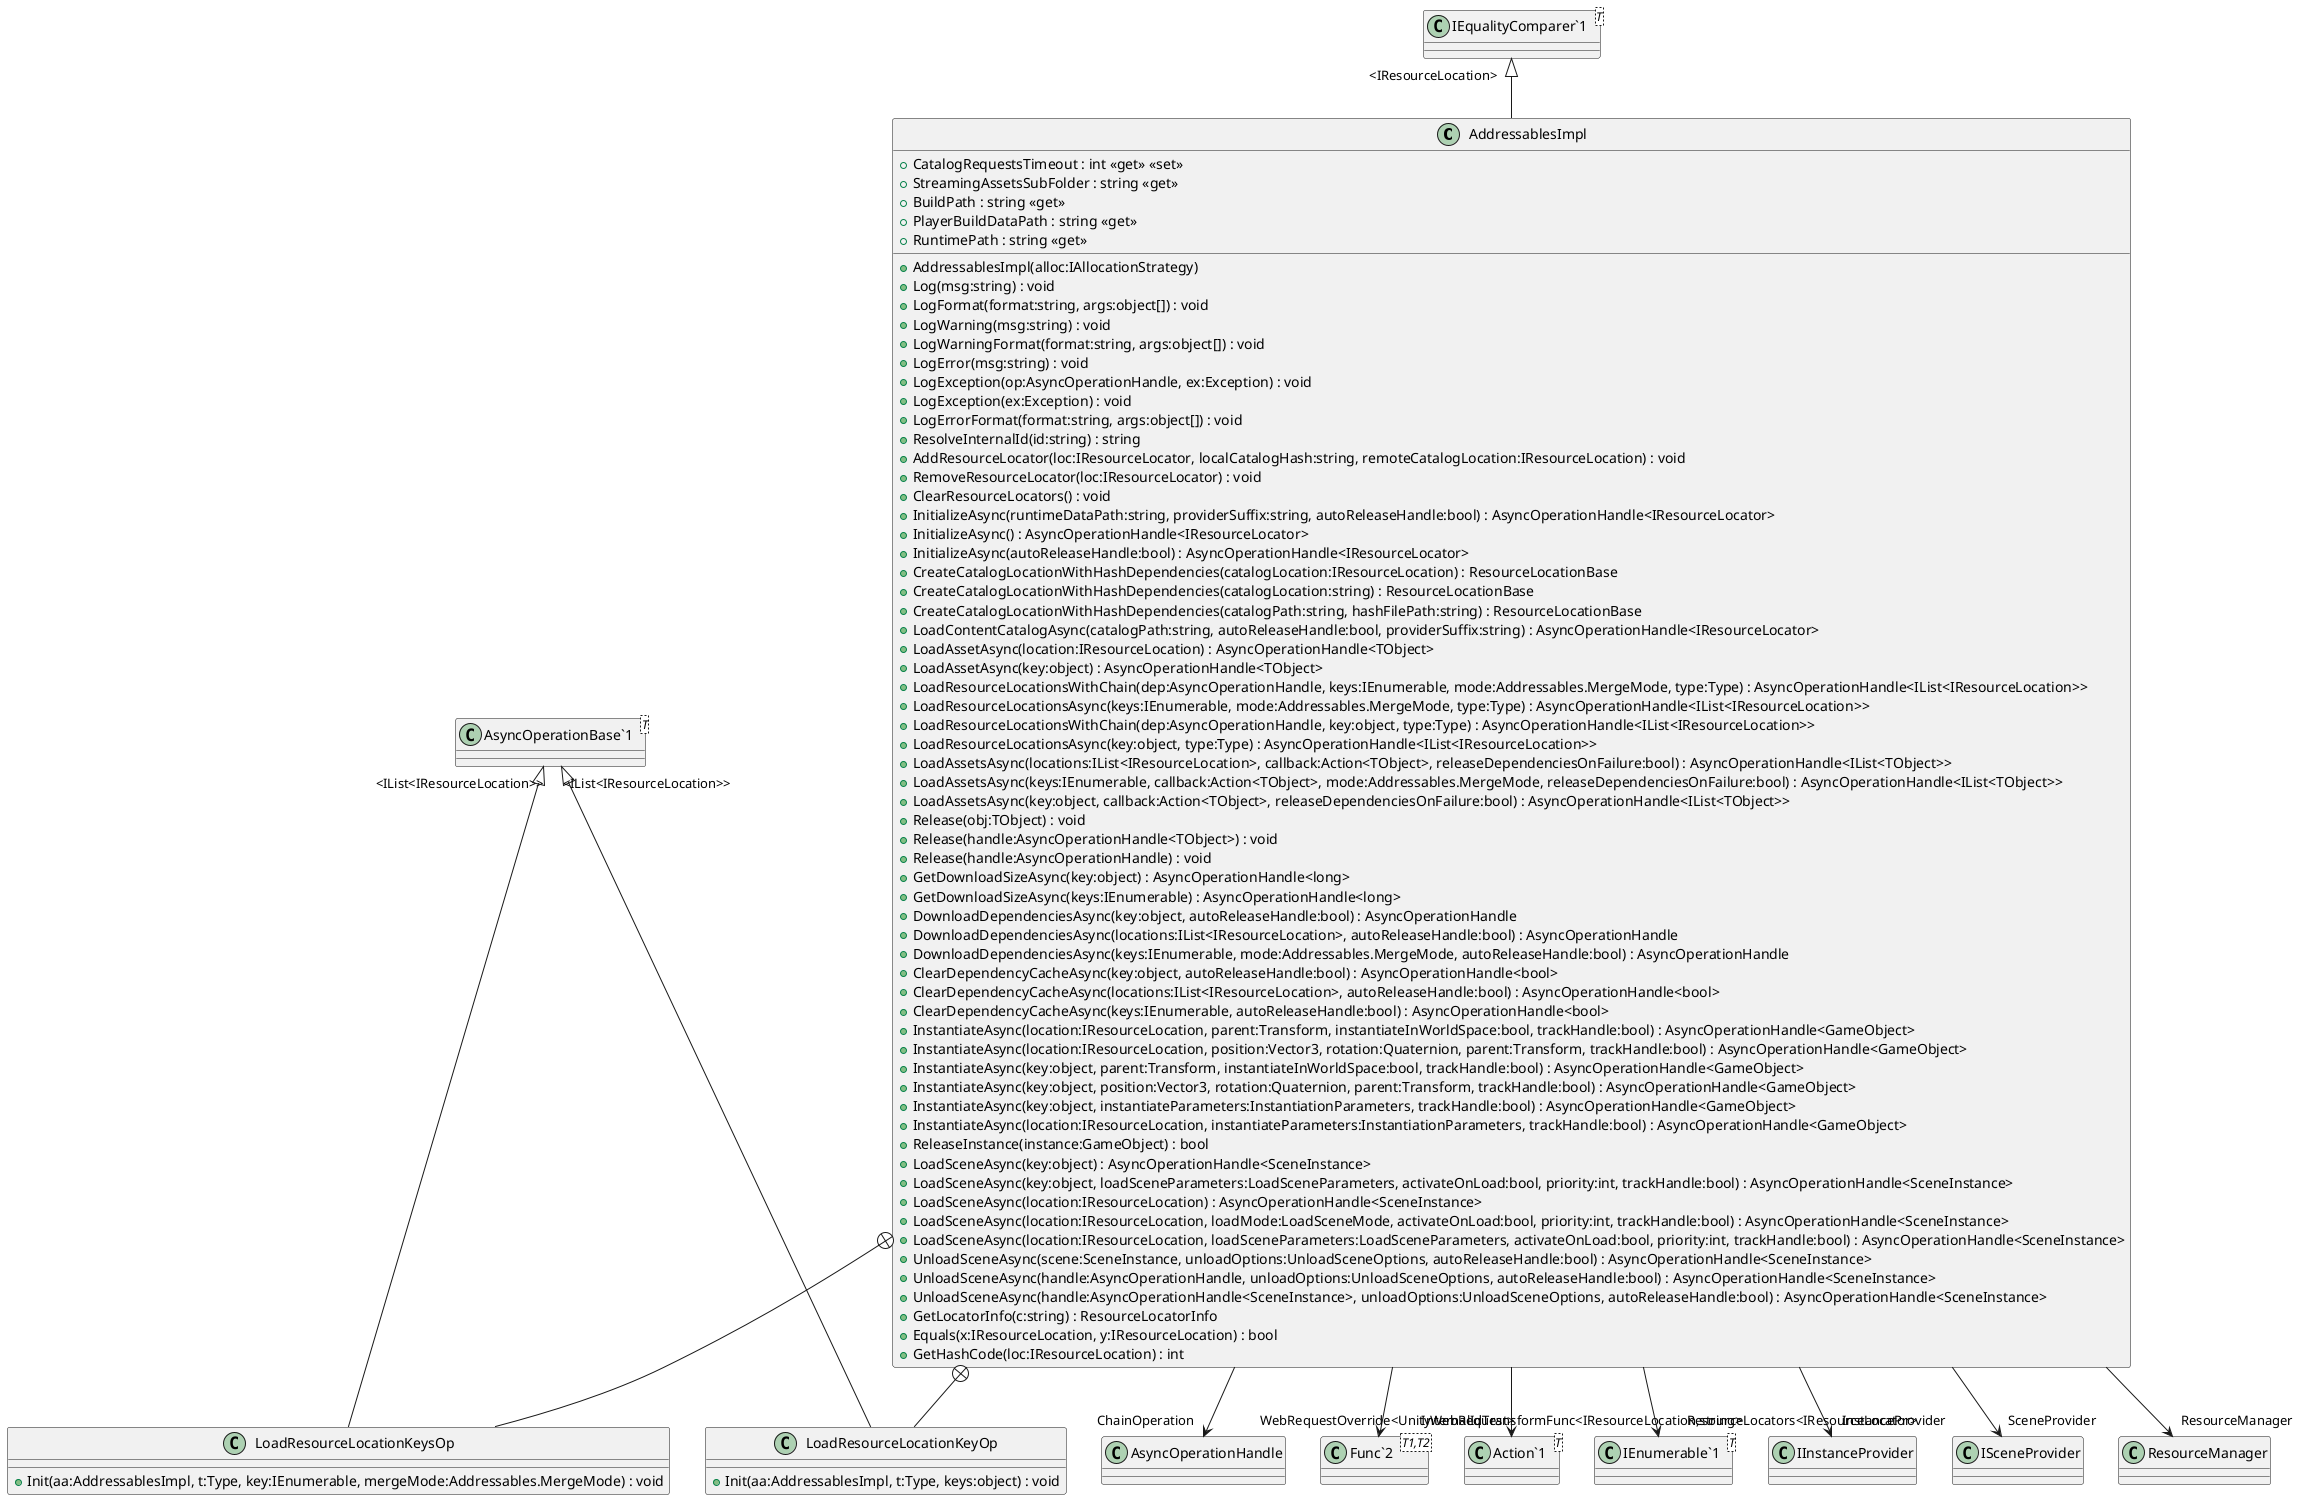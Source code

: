 @startuml
class AddressablesImpl {
    + CatalogRequestsTimeout : int <<get>> <<set>>
    + AddressablesImpl(alloc:IAllocationStrategy)
    + StreamingAssetsSubFolder : string <<get>>
    + BuildPath : string <<get>>
    + PlayerBuildDataPath : string <<get>>
    + RuntimePath : string <<get>>
    + Log(msg:string) : void
    + LogFormat(format:string, args:object[]) : void
    + LogWarning(msg:string) : void
    + LogWarningFormat(format:string, args:object[]) : void
    + LogError(msg:string) : void
    + LogException(op:AsyncOperationHandle, ex:Exception) : void
    + LogException(ex:Exception) : void
    + LogErrorFormat(format:string, args:object[]) : void
    + ResolveInternalId(id:string) : string
    + AddResourceLocator(loc:IResourceLocator, localCatalogHash:string, remoteCatalogLocation:IResourceLocation) : void
    + RemoveResourceLocator(loc:IResourceLocator) : void
    + ClearResourceLocators() : void
    + InitializeAsync(runtimeDataPath:string, providerSuffix:string, autoReleaseHandle:bool) : AsyncOperationHandle<IResourceLocator>
    + InitializeAsync() : AsyncOperationHandle<IResourceLocator>
    + InitializeAsync(autoReleaseHandle:bool) : AsyncOperationHandle<IResourceLocator>
    + CreateCatalogLocationWithHashDependencies(catalogLocation:IResourceLocation) : ResourceLocationBase
    + CreateCatalogLocationWithHashDependencies(catalogLocation:string) : ResourceLocationBase
    + CreateCatalogLocationWithHashDependencies(catalogPath:string, hashFilePath:string) : ResourceLocationBase
    + LoadContentCatalogAsync(catalogPath:string, autoReleaseHandle:bool, providerSuffix:string) : AsyncOperationHandle<IResourceLocator>
    + LoadAssetAsync(location:IResourceLocation) : AsyncOperationHandle<TObject>
    + LoadAssetAsync(key:object) : AsyncOperationHandle<TObject>
    + LoadResourceLocationsWithChain(dep:AsyncOperationHandle, keys:IEnumerable, mode:Addressables.MergeMode, type:Type) : AsyncOperationHandle<IList<IResourceLocation>>
    + LoadResourceLocationsAsync(keys:IEnumerable, mode:Addressables.MergeMode, type:Type) : AsyncOperationHandle<IList<IResourceLocation>>
    + LoadResourceLocationsWithChain(dep:AsyncOperationHandle, key:object, type:Type) : AsyncOperationHandle<IList<IResourceLocation>>
    + LoadResourceLocationsAsync(key:object, type:Type) : AsyncOperationHandle<IList<IResourceLocation>>
    + LoadAssetsAsync(locations:IList<IResourceLocation>, callback:Action<TObject>, releaseDependenciesOnFailure:bool) : AsyncOperationHandle<IList<TObject>>
    + LoadAssetsAsync(keys:IEnumerable, callback:Action<TObject>, mode:Addressables.MergeMode, releaseDependenciesOnFailure:bool) : AsyncOperationHandle<IList<TObject>>
    + LoadAssetsAsync(key:object, callback:Action<TObject>, releaseDependenciesOnFailure:bool) : AsyncOperationHandle<IList<TObject>>
    + Release(obj:TObject) : void
    + Release(handle:AsyncOperationHandle<TObject>) : void
    + Release(handle:AsyncOperationHandle) : void
    + GetDownloadSizeAsync(key:object) : AsyncOperationHandle<long>
    + GetDownloadSizeAsync(keys:IEnumerable) : AsyncOperationHandle<long>
    + DownloadDependenciesAsync(key:object, autoReleaseHandle:bool) : AsyncOperationHandle
    + DownloadDependenciesAsync(locations:IList<IResourceLocation>, autoReleaseHandle:bool) : AsyncOperationHandle
    + DownloadDependenciesAsync(keys:IEnumerable, mode:Addressables.MergeMode, autoReleaseHandle:bool) : AsyncOperationHandle
    + ClearDependencyCacheAsync(key:object, autoReleaseHandle:bool) : AsyncOperationHandle<bool>
    + ClearDependencyCacheAsync(locations:IList<IResourceLocation>, autoReleaseHandle:bool) : AsyncOperationHandle<bool>
    + ClearDependencyCacheAsync(keys:IEnumerable, autoReleaseHandle:bool) : AsyncOperationHandle<bool>
    + InstantiateAsync(location:IResourceLocation, parent:Transform, instantiateInWorldSpace:bool, trackHandle:bool) : AsyncOperationHandle<GameObject>
    + InstantiateAsync(location:IResourceLocation, position:Vector3, rotation:Quaternion, parent:Transform, trackHandle:bool) : AsyncOperationHandle<GameObject>
    + InstantiateAsync(key:object, parent:Transform, instantiateInWorldSpace:bool, trackHandle:bool) : AsyncOperationHandle<GameObject>
    + InstantiateAsync(key:object, position:Vector3, rotation:Quaternion, parent:Transform, trackHandle:bool) : AsyncOperationHandle<GameObject>
    + InstantiateAsync(key:object, instantiateParameters:InstantiationParameters, trackHandle:bool) : AsyncOperationHandle<GameObject>
    + InstantiateAsync(location:IResourceLocation, instantiateParameters:InstantiationParameters, trackHandle:bool) : AsyncOperationHandle<GameObject>
    + ReleaseInstance(instance:GameObject) : bool
    + LoadSceneAsync(key:object) : AsyncOperationHandle<SceneInstance>
    + LoadSceneAsync(key:object, loadSceneParameters:LoadSceneParameters, activateOnLoad:bool, priority:int, trackHandle:bool) : AsyncOperationHandle<SceneInstance>
    + LoadSceneAsync(location:IResourceLocation) : AsyncOperationHandle<SceneInstance>
    + LoadSceneAsync(location:IResourceLocation, loadMode:LoadSceneMode, activateOnLoad:bool, priority:int, trackHandle:bool) : AsyncOperationHandle<SceneInstance>
    + LoadSceneAsync(location:IResourceLocation, loadSceneParameters:LoadSceneParameters, activateOnLoad:bool, priority:int, trackHandle:bool) : AsyncOperationHandle<SceneInstance>
    + UnloadSceneAsync(scene:SceneInstance, unloadOptions:UnloadSceneOptions, autoReleaseHandle:bool) : AsyncOperationHandle<SceneInstance>
    + UnloadSceneAsync(handle:AsyncOperationHandle, unloadOptions:UnloadSceneOptions, autoReleaseHandle:bool) : AsyncOperationHandle<SceneInstance>
    + UnloadSceneAsync(handle:AsyncOperationHandle<SceneInstance>, unloadOptions:UnloadSceneOptions, autoReleaseHandle:bool) : AsyncOperationHandle<SceneInstance>
    + GetLocatorInfo(c:string) : ResourceLocatorInfo
    + Equals(x:IResourceLocation, y:IResourceLocation) : bool
    + GetHashCode(loc:IResourceLocation) : int
}
class "IEqualityComparer`1"<T> {
}
class "Func`2"<T1,T2> {
}
class "Action`1"<T> {
}
class "IEnumerable`1"<T> {
}
class LoadResourceLocationKeyOp {
    + Init(aa:AddressablesImpl, t:Type, keys:object) : void
}
class LoadResourceLocationKeysOp {
    + Init(aa:AddressablesImpl, t:Type, key:IEnumerable, mergeMode:Addressables.MergeMode) : void
}
class "AsyncOperationBase`1"<T> {
}
"IEqualityComparer`1" "<IResourceLocation>" <|-- AddressablesImpl
AddressablesImpl --> "InstanceProvider" IInstanceProvider
AddressablesImpl --> "SceneProvider" ISceneProvider
AddressablesImpl --> "ResourceManager" ResourceManager
AddressablesImpl --> "InternalIdTransformFunc<IResourceLocation,string>" "Func`2"
AddressablesImpl --> "WebRequestOverride<UnityWebRequest>" "Action`1"
AddressablesImpl --> "ChainOperation" AsyncOperationHandle
AddressablesImpl --> "ResourceLocators<IResourceLocator>" "IEnumerable`1"
AddressablesImpl +-- LoadResourceLocationKeyOp
"AsyncOperationBase`1" "<IList<IResourceLocation>>" <|-- LoadResourceLocationKeyOp
AddressablesImpl +-- LoadResourceLocationKeysOp
"AsyncOperationBase`1" "<IList<IResourceLocation>>" <|-- LoadResourceLocationKeysOp
@enduml
